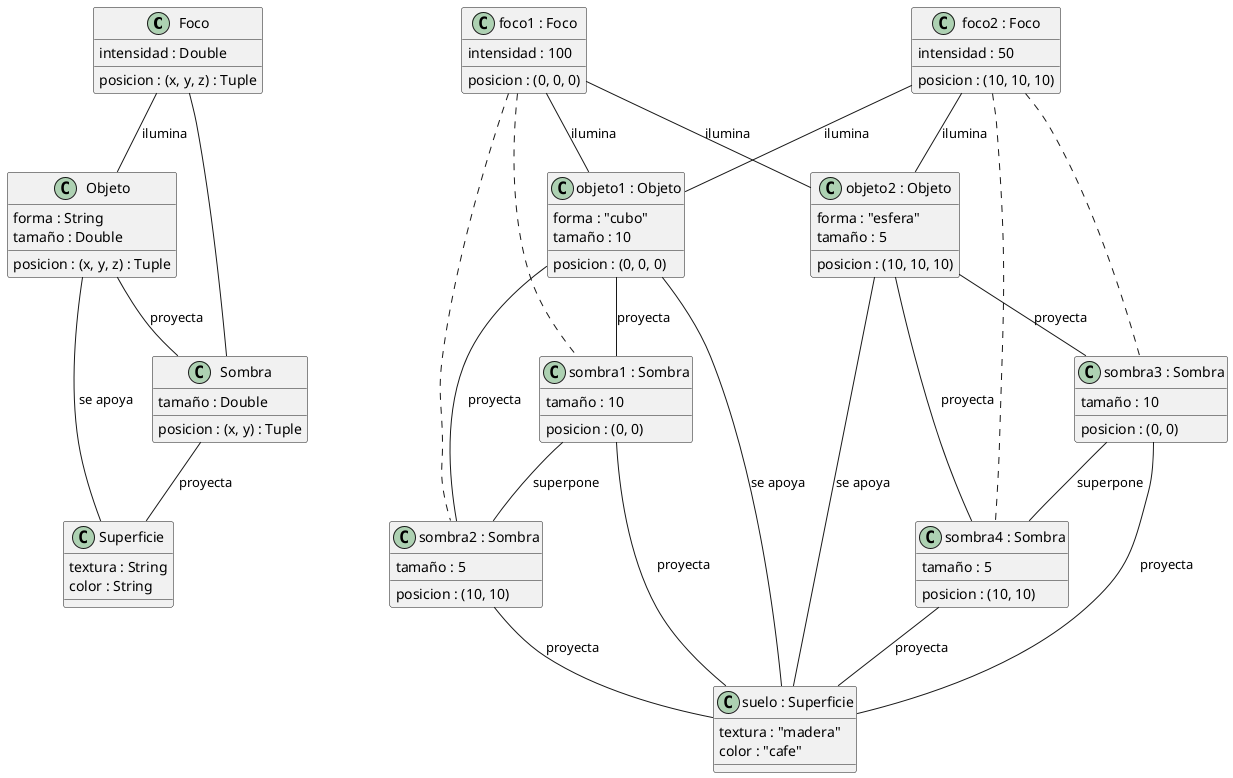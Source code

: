 @startuml
class "Foco" {
  intensidad : Double
  posicion : (x, y, z) : Tuple
}

class "Objeto" {
  forma : String
  tamaño : Double
  posicion : (x, y, z) : Tuple
}

class "Sombra" {
  tamaño : Double
  posicion : (x, y) : Tuple
}

class "Superficie" {
  textura : String
  color : String
}
' Relaciones entre clases
Foco -- Objeto : ilumina
Foco -- Sombra
Objeto -- Sombra : proyecta
Sombra -- Superficie : proyecta
Objeto -- Superficie : se apoya
' Instancias de las clases
class "foco1 : Foco" as foco1{
  intensidad : 100
  posicion : (0, 0, 0)
}
class "foco2 : Foco" as foco2{
  intensidad : 50
  posicion : (10, 10, 10)
}
class "objeto1 : Objeto" as objeto1{
  forma : "cubo"
  tamaño : 10
  posicion : (0, 0, 0)
}
class "objeto2 : Objeto" as objeto2{
  forma : "esfera"
  tamaño : 5
  posicion : (10, 10, 10)
}
class "sombra1 : Sombra" as sombra1{
  tamaño : 10
  posicion : (0, 0)
}
class "sombra2 : Sombra" as sombra2{
  tamaño : 5
  posicion : (10, 10)
}
class "sombra3 : Sombra" as sombra3{
  tamaño : 10
  posicion : (0, 0)
}
class "sombra4 : Sombra" as sombra4{
  tamaño : 5
  posicion : (10, 10)
}
class "suelo : Superficie" as suelo{
  textura : "madera"
  color : "cafe"
}

foco1 -- objeto1 : ilumina
foco1 -- objeto2 : ilumina
foco2 -- objeto2 : ilumina
foco2 -- objeto1 : ilumina
foco1 .. sombra1
foco1 .. sombra2
foco2 .. sombra3
foco2 .. sombra4
sombra1 -- sombra2 : superpone
sombra3 -- sombra4 : superpone
sombra1 -- suelo : proyecta
sombra2 -- suelo : proyecta
sombra3 -- suelo : proyecta
sombra4 -- suelo : proyecta
objeto1 -- suelo : se apoya
objeto2 -- suelo : se apoya
objeto1 -- sombra1 : proyecta
objeto1 -- sombra2 : proyecta
objeto2 -- sombra3 : proyecta
objeto2 -- sombra4 : proyecta
@enduml
